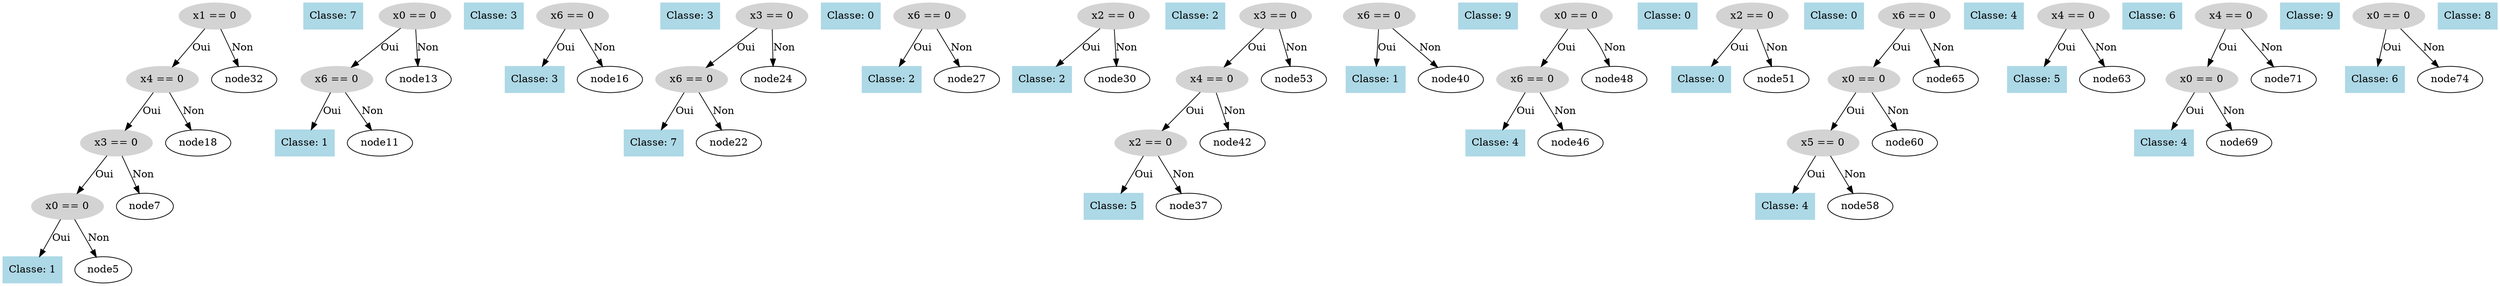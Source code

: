 digraph DecisionTree {
  node0 [label="x1 == 0", shape=ellipse, style=filled, color=lightgray];
  node0 -> node1 [label="Oui"];
  node1 [label="x4 == 0", shape=ellipse, style=filled, color=lightgray];
  node1 -> node2 [label="Oui"];
  node2 [label="x3 == 0", shape=ellipse, style=filled, color=lightgray];
  node2 -> node3 [label="Oui"];
  node3 [label="x0 == 0", shape=ellipse, style=filled, color=lightgray];
  node3 -> node4 [label="Oui"];
  node4 [label="Classe: 1", shape=box, style=filled, color=lightblue];
  node3 -> node5 [label="Non"];
  node6 [label="Classe: 7", shape=box, style=filled, color=lightblue];
  node2 -> node7 [label="Non"];
  node8 [label="x0 == 0", shape=ellipse, style=filled, color=lightgray];
  node8 -> node9 [label="Oui"];
  node9 [label="x6 == 0", shape=ellipse, style=filled, color=lightgray];
  node9 -> node10 [label="Oui"];
  node10 [label="Classe: 1", shape=box, style=filled, color=lightblue];
  node9 -> node11 [label="Non"];
  node12 [label="Classe: 3", shape=box, style=filled, color=lightblue];
  node8 -> node13 [label="Non"];
  node14 [label="x6 == 0", shape=ellipse, style=filled, color=lightgray];
  node14 -> node15 [label="Oui"];
  node15 [label="Classe: 3", shape=box, style=filled, color=lightblue];
  node14 -> node16 [label="Non"];
  node17 [label="Classe: 3", shape=box, style=filled, color=lightblue];
  node1 -> node18 [label="Non"];
  node19 [label="x3 == 0", shape=ellipse, style=filled, color=lightgray];
  node19 -> node20 [label="Oui"];
  node20 [label="x6 == 0", shape=ellipse, style=filled, color=lightgray];
  node20 -> node21 [label="Oui"];
  node21 [label="Classe: 7", shape=box, style=filled, color=lightblue];
  node20 -> node22 [label="Non"];
  node23 [label="Classe: 0", shape=box, style=filled, color=lightblue];
  node19 -> node24 [label="Non"];
  node25 [label="x6 == 0", shape=ellipse, style=filled, color=lightgray];
  node25 -> node26 [label="Oui"];
  node26 [label="Classe: 2", shape=box, style=filled, color=lightblue];
  node25 -> node27 [label="Non"];
  node28 [label="x2 == 0", shape=ellipse, style=filled, color=lightgray];
  node28 -> node29 [label="Oui"];
  node29 [label="Classe: 2", shape=box, style=filled, color=lightblue];
  node28 -> node30 [label="Non"];
  node31 [label="Classe: 2", shape=box, style=filled, color=lightblue];
  node0 -> node32 [label="Non"];
  node33 [label="x3 == 0", shape=ellipse, style=filled, color=lightgray];
  node33 -> node34 [label="Oui"];
  node34 [label="x4 == 0", shape=ellipse, style=filled, color=lightgray];
  node34 -> node35 [label="Oui"];
  node35 [label="x2 == 0", shape=ellipse, style=filled, color=lightgray];
  node35 -> node36 [label="Oui"];
  node36 [label="Classe: 5", shape=box, style=filled, color=lightblue];
  node35 -> node37 [label="Non"];
  node38 [label="x6 == 0", shape=ellipse, style=filled, color=lightgray];
  node38 -> node39 [label="Oui"];
  node39 [label="Classe: 1", shape=box, style=filled, color=lightblue];
  node38 -> node40 [label="Non"];
  node41 [label="Classe: 9", shape=box, style=filled, color=lightblue];
  node34 -> node42 [label="Non"];
  node43 [label="x0 == 0", shape=ellipse, style=filled, color=lightgray];
  node43 -> node44 [label="Oui"];
  node44 [label="x6 == 0", shape=ellipse, style=filled, color=lightgray];
  node44 -> node45 [label="Oui"];
  node45 [label="Classe: 4", shape=box, style=filled, color=lightblue];
  node44 -> node46 [label="Non"];
  node47 [label="Classe: 0", shape=box, style=filled, color=lightblue];
  node43 -> node48 [label="Non"];
  node49 [label="x2 == 0", shape=ellipse, style=filled, color=lightgray];
  node49 -> node50 [label="Oui"];
  node50 [label="Classe: 0", shape=box, style=filled, color=lightblue];
  node49 -> node51 [label="Non"];
  node52 [label="Classe: 0", shape=box, style=filled, color=lightblue];
  node33 -> node53 [label="Non"];
  node54 [label="x6 == 0", shape=ellipse, style=filled, color=lightgray];
  node54 -> node55 [label="Oui"];
  node55 [label="x0 == 0", shape=ellipse, style=filled, color=lightgray];
  node55 -> node56 [label="Oui"];
  node56 [label="x5 == 0", shape=ellipse, style=filled, color=lightgray];
  node56 -> node57 [label="Oui"];
  node57 [label="Classe: 4", shape=box, style=filled, color=lightblue];
  node56 -> node58 [label="Non"];
  node59 [label="Classe: 4", shape=box, style=filled, color=lightblue];
  node55 -> node60 [label="Non"];
  node61 [label="x4 == 0", shape=ellipse, style=filled, color=lightgray];
  node61 -> node62 [label="Oui"];
  node62 [label="Classe: 5", shape=box, style=filled, color=lightblue];
  node61 -> node63 [label="Non"];
  node64 [label="Classe: 6", shape=box, style=filled, color=lightblue];
  node54 -> node65 [label="Non"];
  node66 [label="x4 == 0", shape=ellipse, style=filled, color=lightgray];
  node66 -> node67 [label="Oui"];
  node67 [label="x0 == 0", shape=ellipse, style=filled, color=lightgray];
  node67 -> node68 [label="Oui"];
  node68 [label="Classe: 4", shape=box, style=filled, color=lightblue];
  node67 -> node69 [label="Non"];
  node70 [label="Classe: 9", shape=box, style=filled, color=lightblue];
  node66 -> node71 [label="Non"];
  node72 [label="x0 == 0", shape=ellipse, style=filled, color=lightgray];
  node72 -> node73 [label="Oui"];
  node73 [label="Classe: 6", shape=box, style=filled, color=lightblue];
  node72 -> node74 [label="Non"];
  node75 [label="Classe: 8", shape=box, style=filled, color=lightblue];
}
